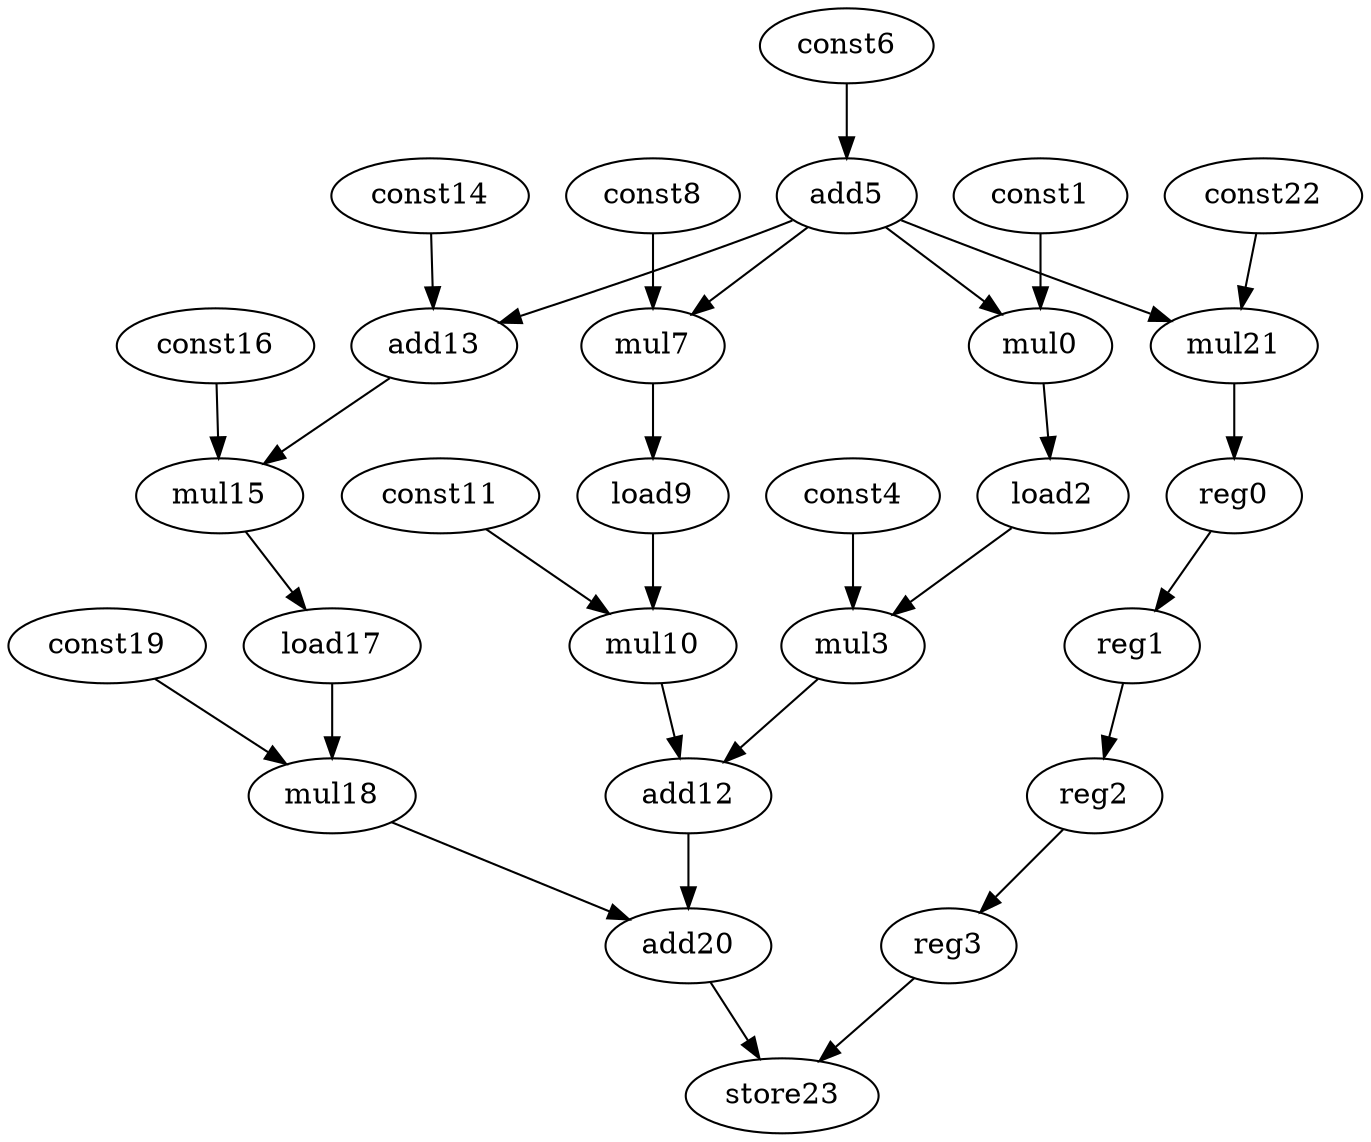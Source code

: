 digraph G {
    mul0 [opcode = mul;];
    const1 [opcode = const;];
    load2 [opcode = load;];
    mul3 [opcode = mul;];
    const4 [opcode = const;];
    add5 [opcode = add;];
    const6 [opcode = const;];
    mul7 [opcode = mul;];
    const8 [opcode = const;];
    load9 [opcode = load;];
    mul10 [opcode = mul;];
    const11 [opcode = const;];
    add12 [opcode = add;];
    add13 [opcode = add;];
    const14 [opcode = const;];
    mul15 [opcode = mul;];
    const16 [opcode = const;];
    load17 [opcode = load;];
    mul18 [opcode = mul;];
    const19 [opcode = const;];
    add20 [opcode = add;];
    mul21 [opcode = mul;];
    const22 [opcode = const;];
    store23 [opcode = store;];
    load2 -> mul3 [operand = 0;];
    // load->mul
    mul3 -> add12 [operand = 1;];
    // mul->add
    add5 -> mul7 [operand = 1;];
    // add->gep_mul
    add5 -> mul0 [operand = 1;];
    // add->gep_mul
    // add5->add5[operand=0]; //add->add
    add5 -> add13 [operand = 0;];
    // add->add
    add5 -> mul21 [operand = 1;];
    // add->gep_mul
    load9 -> mul10 [operand = 0;];
    // load->mul
    mul10 -> add12 [operand = 0;];
    // mul->add
    add12 -> add20 [operand = 0;];
    // add->add
    add13 -> mul15 [operand = 1;];
    // add->gep_mul
    load17 -> mul18 [operand = 0;];
    // load->mul
    mul18 -> add20 [operand = 1;];
    // mul->add
    add20 -> store23 [operand = 0;];
    // add->store
    const1 -> mul0 [operand = 0;];
    // gep_const->gep_mul
    mul0 -> load2 [operand = 0;];
    // gep_mul->load
    const4 -> mul3 [operand = 1;];
    // const->mul
    const6 -> add5 [operand = 1;];
    // const->add
    const8 -> mul7 [operand = 0;];
    // gep_const->gep_mul
    mul7 -> load9 [operand = 0;];
    // gep_mul->load
    const11 -> mul10 [operand = 1;];
    // const->mul
    const14 -> add13 [operand = 1;];
    // const->add
    const16 -> mul15 [operand = 0;];
    // gep_const->gep_mul
    mul15 -> load17 [operand = 0;];
    // gep_mul->load
    const19 -> mul18 [operand = 1;];
    // const->mul
    const22 -> mul21 [operand = 0;];
    // gep_const->gep_mul
    mul21 -> reg0;
    reg0 -> reg1;
    reg1 -> reg2;
    reg2 -> reg3;
    reg3 -> store23 [operand = 1;];
    // gep_mul->store
}